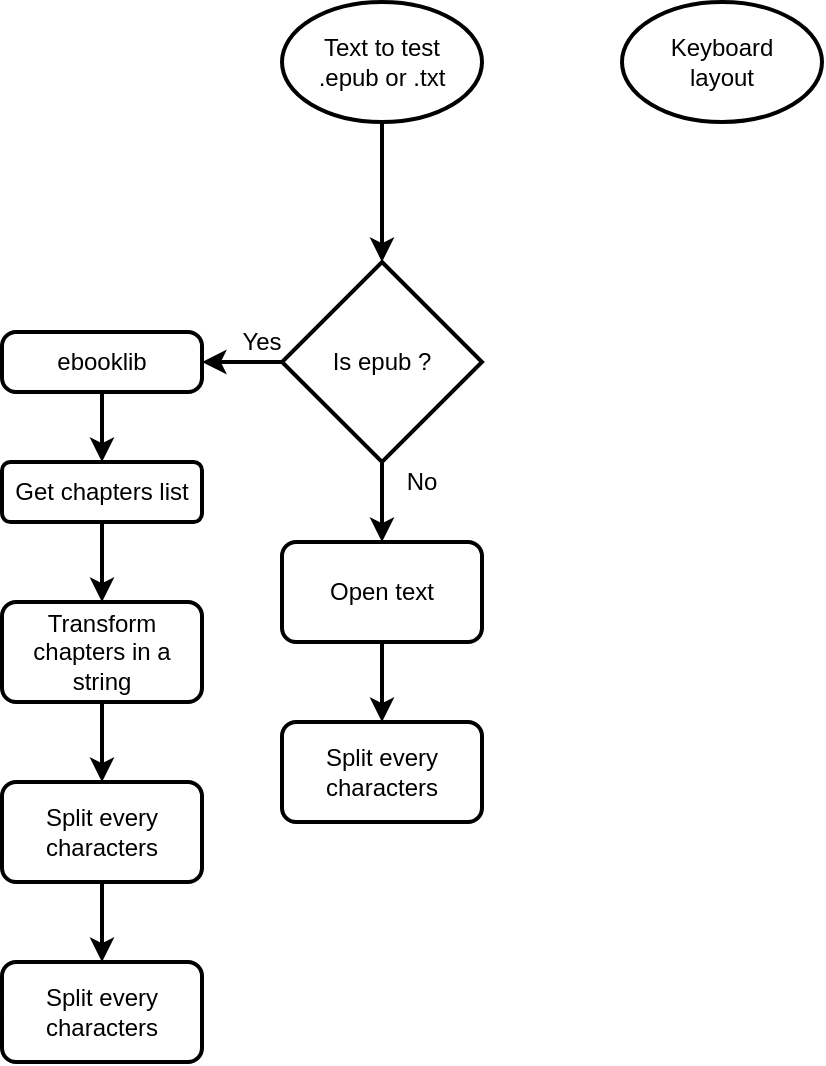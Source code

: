 <mxfile version="15.2.4" type="github">
  <diagram id="C5RBs43oDa-KdzZeNtuy" name="Page-1">
    <mxGraphModel dx="813" dy="445" grid="1" gridSize="10" guides="1" tooltips="1" connect="1" arrows="1" fold="1" page="1" pageScale="1" pageWidth="827" pageHeight="1169" math="0" shadow="0">
      <root>
        <mxCell id="WIyWlLk6GJQsqaUBKTNV-0" />
        <mxCell id="WIyWlLk6GJQsqaUBKTNV-1" parent="WIyWlLk6GJQsqaUBKTNV-0" />
        <mxCell id="Ulu2q20EMFrFCK_u2LaK-10" value="" style="edgeStyle=orthogonalEdgeStyle;rounded=0;orthogonalLoop=1;jettySize=auto;html=1;strokeWidth=2;" edge="1" parent="WIyWlLk6GJQsqaUBKTNV-1" source="Ulu2q20EMFrFCK_u2LaK-0">
          <mxGeometry relative="1" as="geometry">
            <mxPoint x="250" y="250" as="targetPoint" />
          </mxGeometry>
        </mxCell>
        <mxCell id="Ulu2q20EMFrFCK_u2LaK-0" value="Text to test&lt;br&gt;.epub or .txt" style="strokeWidth=2;html=1;shape=mxgraph.flowchart.start_1;whiteSpace=wrap;" vertex="1" parent="WIyWlLk6GJQsqaUBKTNV-1">
          <mxGeometry x="200" y="120" width="100" height="60" as="geometry" />
        </mxCell>
        <mxCell id="Ulu2q20EMFrFCK_u2LaK-1" value="Keyboard &lt;br&gt;layout" style="strokeWidth=2;html=1;shape=mxgraph.flowchart.start_1;whiteSpace=wrap;" vertex="1" parent="WIyWlLk6GJQsqaUBKTNV-1">
          <mxGeometry x="370" y="120" width="100" height="60" as="geometry" />
        </mxCell>
        <mxCell id="Ulu2q20EMFrFCK_u2LaK-11" value="Is epub ?" style="strokeWidth=2;html=1;shape=mxgraph.flowchart.decision;whiteSpace=wrap;" vertex="1" parent="WIyWlLk6GJQsqaUBKTNV-1">
          <mxGeometry x="200" y="250" width="100" height="100" as="geometry" />
        </mxCell>
        <mxCell id="Ulu2q20EMFrFCK_u2LaK-12" value="" style="endArrow=classic;html=1;strokeWidth=2;exitX=0;exitY=0.5;exitDx=0;exitDy=0;exitPerimeter=0;" edge="1" parent="WIyWlLk6GJQsqaUBKTNV-1" source="Ulu2q20EMFrFCK_u2LaK-11">
          <mxGeometry width="50" height="50" relative="1" as="geometry">
            <mxPoint x="280" y="260" as="sourcePoint" />
            <mxPoint x="160" y="300" as="targetPoint" />
          </mxGeometry>
        </mxCell>
        <mxCell id="Ulu2q20EMFrFCK_u2LaK-13" value="" style="endArrow=classic;html=1;strokeWidth=2;exitX=0.5;exitY=1;exitDx=0;exitDy=0;exitPerimeter=0;" edge="1" parent="WIyWlLk6GJQsqaUBKTNV-1" source="Ulu2q20EMFrFCK_u2LaK-11">
          <mxGeometry width="50" height="50" relative="1" as="geometry">
            <mxPoint x="230" y="430" as="sourcePoint" />
            <mxPoint x="250" y="390" as="targetPoint" />
          </mxGeometry>
        </mxCell>
        <mxCell id="Ulu2q20EMFrFCK_u2LaK-14" value="No" style="text;html=1;strokeColor=none;fillColor=none;align=center;verticalAlign=middle;whiteSpace=wrap;rounded=0;" vertex="1" parent="WIyWlLk6GJQsqaUBKTNV-1">
          <mxGeometry x="250" y="350" width="40" height="20" as="geometry" />
        </mxCell>
        <mxCell id="Ulu2q20EMFrFCK_u2LaK-15" value="Yes" style="text;html=1;strokeColor=none;fillColor=none;align=center;verticalAlign=middle;whiteSpace=wrap;rounded=0;" vertex="1" parent="WIyWlLk6GJQsqaUBKTNV-1">
          <mxGeometry x="170" y="280" width="40" height="20" as="geometry" />
        </mxCell>
        <mxCell id="Ulu2q20EMFrFCK_u2LaK-20" value="" style="edgeStyle=orthogonalEdgeStyle;rounded=0;orthogonalLoop=1;jettySize=auto;html=1;strokeWidth=2;" edge="1" parent="WIyWlLk6GJQsqaUBKTNV-1" source="Ulu2q20EMFrFCK_u2LaK-16" target="Ulu2q20EMFrFCK_u2LaK-19">
          <mxGeometry relative="1" as="geometry" />
        </mxCell>
        <mxCell id="Ulu2q20EMFrFCK_u2LaK-16" value="ebooklib" style="rounded=1;whiteSpace=wrap;html=1;absoluteArcSize=1;arcSize=14;strokeWidth=2;" vertex="1" parent="WIyWlLk6GJQsqaUBKTNV-1">
          <mxGeometry x="60" y="285" width="100" height="30" as="geometry" />
        </mxCell>
        <mxCell id="Ulu2q20EMFrFCK_u2LaK-22" value="" style="edgeStyle=orthogonalEdgeStyle;rounded=0;orthogonalLoop=1;jettySize=auto;html=1;strokeWidth=2;" edge="1" parent="WIyWlLk6GJQsqaUBKTNV-1" source="Ulu2q20EMFrFCK_u2LaK-19" target="Ulu2q20EMFrFCK_u2LaK-21">
          <mxGeometry relative="1" as="geometry" />
        </mxCell>
        <mxCell id="Ulu2q20EMFrFCK_u2LaK-19" value="Get chapters list" style="whiteSpace=wrap;html=1;rounded=1;strokeWidth=2;arcSize=14;" vertex="1" parent="WIyWlLk6GJQsqaUBKTNV-1">
          <mxGeometry x="60" y="350" width="100" height="30" as="geometry" />
        </mxCell>
        <mxCell id="Ulu2q20EMFrFCK_u2LaK-25" value="" style="edgeStyle=orthogonalEdgeStyle;rounded=0;orthogonalLoop=1;jettySize=auto;html=1;strokeWidth=2;" edge="1" parent="WIyWlLk6GJQsqaUBKTNV-1" source="Ulu2q20EMFrFCK_u2LaK-21" target="Ulu2q20EMFrFCK_u2LaK-24">
          <mxGeometry relative="1" as="geometry" />
        </mxCell>
        <mxCell id="Ulu2q20EMFrFCK_u2LaK-21" value="Transform chapters in a string" style="whiteSpace=wrap;html=1;rounded=1;strokeWidth=2;arcSize=14;" vertex="1" parent="WIyWlLk6GJQsqaUBKTNV-1">
          <mxGeometry x="60" y="420" width="100" height="50" as="geometry" />
        </mxCell>
        <mxCell id="Ulu2q20EMFrFCK_u2LaK-27" value="" style="edgeStyle=orthogonalEdgeStyle;rounded=0;orthogonalLoop=1;jettySize=auto;html=1;strokeWidth=2;" edge="1" parent="WIyWlLk6GJQsqaUBKTNV-1" source="Ulu2q20EMFrFCK_u2LaK-24" target="Ulu2q20EMFrFCK_u2LaK-26">
          <mxGeometry relative="1" as="geometry" />
        </mxCell>
        <mxCell id="Ulu2q20EMFrFCK_u2LaK-24" value="Split every characters" style="whiteSpace=wrap;html=1;rounded=1;strokeWidth=2;arcSize=14;" vertex="1" parent="WIyWlLk6GJQsqaUBKTNV-1">
          <mxGeometry x="60" y="510" width="100" height="50" as="geometry" />
        </mxCell>
        <mxCell id="Ulu2q20EMFrFCK_u2LaK-26" value="Split every characters" style="whiteSpace=wrap;html=1;rounded=1;strokeWidth=2;arcSize=14;" vertex="1" parent="WIyWlLk6GJQsqaUBKTNV-1">
          <mxGeometry x="60" y="600" width="100" height="50" as="geometry" />
        </mxCell>
        <mxCell id="Ulu2q20EMFrFCK_u2LaK-30" value="" style="edgeStyle=orthogonalEdgeStyle;rounded=0;orthogonalLoop=1;jettySize=auto;html=1;strokeWidth=2;" edge="1" parent="WIyWlLk6GJQsqaUBKTNV-1" source="Ulu2q20EMFrFCK_u2LaK-28" target="Ulu2q20EMFrFCK_u2LaK-29">
          <mxGeometry relative="1" as="geometry" />
        </mxCell>
        <mxCell id="Ulu2q20EMFrFCK_u2LaK-28" value="Open text" style="whiteSpace=wrap;html=1;rounded=1;strokeWidth=2;arcSize=14;" vertex="1" parent="WIyWlLk6GJQsqaUBKTNV-1">
          <mxGeometry x="200" y="390" width="100" height="50" as="geometry" />
        </mxCell>
        <mxCell id="Ulu2q20EMFrFCK_u2LaK-29" value="Split every characters" style="whiteSpace=wrap;html=1;rounded=1;strokeWidth=2;arcSize=14;" vertex="1" parent="WIyWlLk6GJQsqaUBKTNV-1">
          <mxGeometry x="200" y="480" width="100" height="50" as="geometry" />
        </mxCell>
      </root>
    </mxGraphModel>
  </diagram>
</mxfile>
